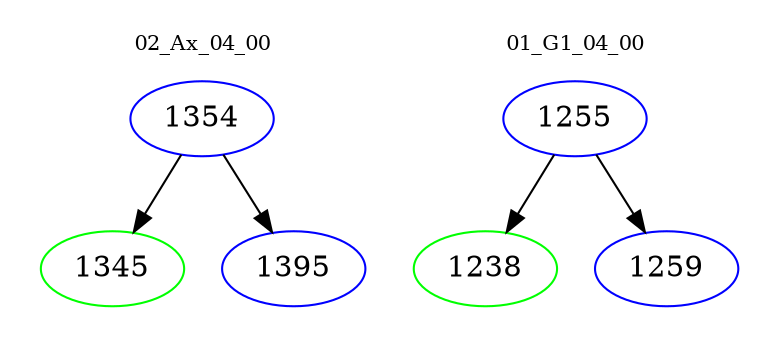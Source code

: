 digraph{
subgraph cluster_0 {
color = white
label = "02_Ax_04_00";
fontsize=10;
T0_1354 [label="1354", color="blue"]
T0_1354 -> T0_1345 [color="black"]
T0_1345 [label="1345", color="green"]
T0_1354 -> T0_1395 [color="black"]
T0_1395 [label="1395", color="blue"]
}
subgraph cluster_1 {
color = white
label = "01_G1_04_00";
fontsize=10;
T1_1255 [label="1255", color="blue"]
T1_1255 -> T1_1238 [color="black"]
T1_1238 [label="1238", color="green"]
T1_1255 -> T1_1259 [color="black"]
T1_1259 [label="1259", color="blue"]
}
}
